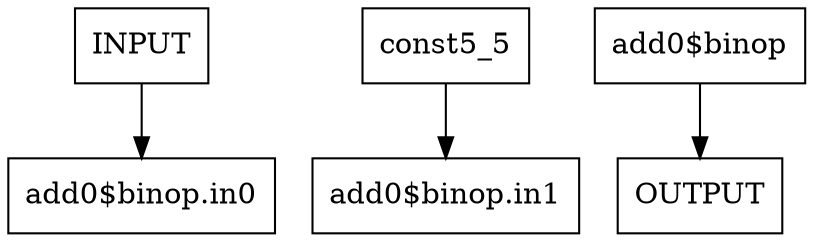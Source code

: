 digraph Diagram {
  node [shape=box]; # Comment
    "INPUT" -> "add0$binop.in0";
    "const5_5" -> "add0$binop.in1";
    "add0$binop" -> "OUTPUT";
}
